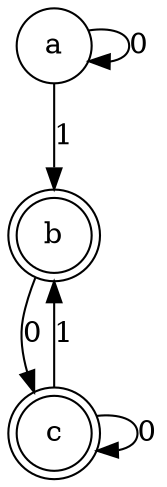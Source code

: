 digraph Regular {
    /* Entities */
    a [label="a", shape="circle"]
    b [label="b", shape="doublecircle"]
    c [label="c", shape="doublecircle"]
    
    /* Relationships */
    a -> a[label="0"] 
    a -> b[label="1"]

    b -> c[label="0"]

    c -> c[label="0"]
    c -> b[label="1"]
}